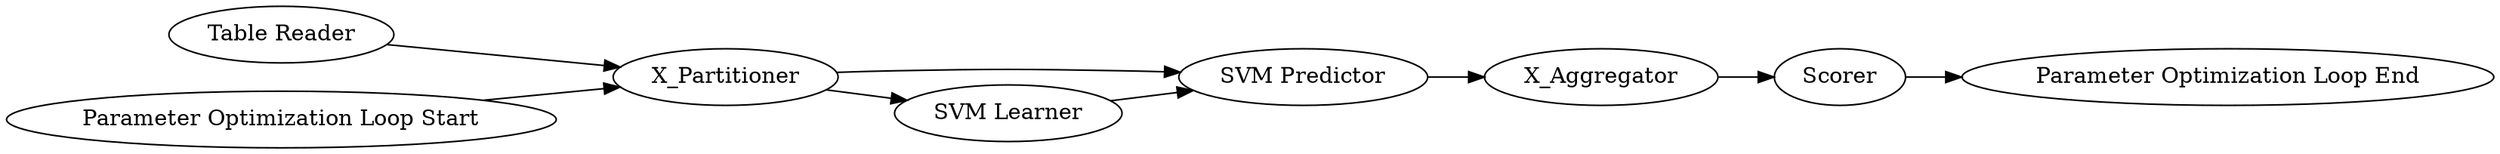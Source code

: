 digraph {
	1 [label=X_Aggregator]
	2 [label=X_Partitioner]
	16 [label=Scorer]
	18 [label="Table Reader"]
	19 [label="SVM Predictor"]
	20 [label="SVM Learner"]
	21 [label="Parameter Optimization Loop Start"]
	22 [label="Parameter Optimization Loop End"]
	1 -> 16
	2 -> 19
	2 -> 20
	16 -> 22
	18 -> 2
	19 -> 1
	20 -> 19
	21 -> 2
	rankdir=LR
}
